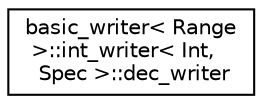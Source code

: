 digraph "Graphical Class Hierarchy"
{
  edge [fontname="Helvetica",fontsize="10",labelfontname="Helvetica",labelfontsize="10"];
  node [fontname="Helvetica",fontsize="10",shape=record];
  rankdir="LR";
  Node1 [label="basic_writer\< Range\l \>::int_writer\< Int,\l Spec \>::dec_writer",height=0.2,width=0.4,color="black", fillcolor="white", style="filled",URL="$structbasic__writer_1_1int__writer_1_1dec__writer.html"];
}
